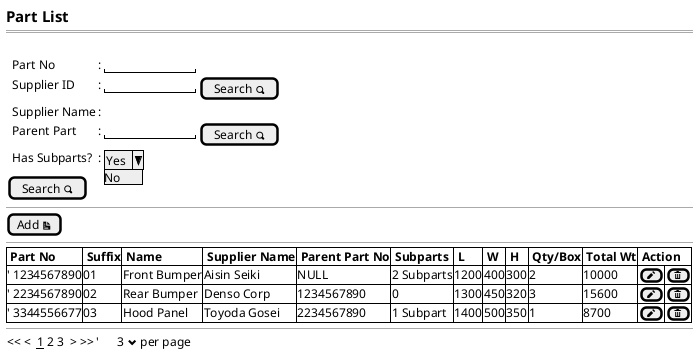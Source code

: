 @startsalt
{
  <size:15><b>Part List
  ==
  .
  {
    .|Part No       |: |"           "|*
    .|Supplier ID   |: |"           "| [Search <&magnifying-glass>]|*
    .|Supplier Name |: |. |*
    .|Parent Part   |: |"           "|[Search <&magnifying-glass>]|*
    .|Has Subparts?           |: | { ^Yes^No^ } |*

  }
  {
    [Search <&magnifying-glass>]
  }
  --
  [Add <&document>]
  --
  {#
    |<b> Part No |<b> Suffix |<b> Name |<b> Supplier Name |<b> Parent Part No |<b> Subparts |<b> L |<b> W |<b> H |<b> Qty/Box |<b> Total Wt |<b> Action |*|*|*|*|*|*|*
    |' 1234567890 | 01 | Front Bumper | Aisin Seiki | NULL        | 2 Subparts | 1200 | 400 | 300 | 2 | 10000 |[<&pencil>]|[<&trash>]|*
    |' 2234567890 | 02 | Rear Bumper  | Denso Corp  | 1234567890  | 0          | 1300 | 450 | 320 | 3 | 15600 |[<&pencil>]|[<&trash>]|*
    |' 3344556677 | 03 | Hood Panel   | Toyoda Gosei| 2234567890  | 1 Subpart  | 1400 | 500 | 350 | 1 | 8700  |[<&pencil>]|[<&trash>]|*
  }
  --
  {
  << <  __1__ 2 3  > >>  |'      3 <&chevron-bottom> per page |*
  }  
}
@endsalt
